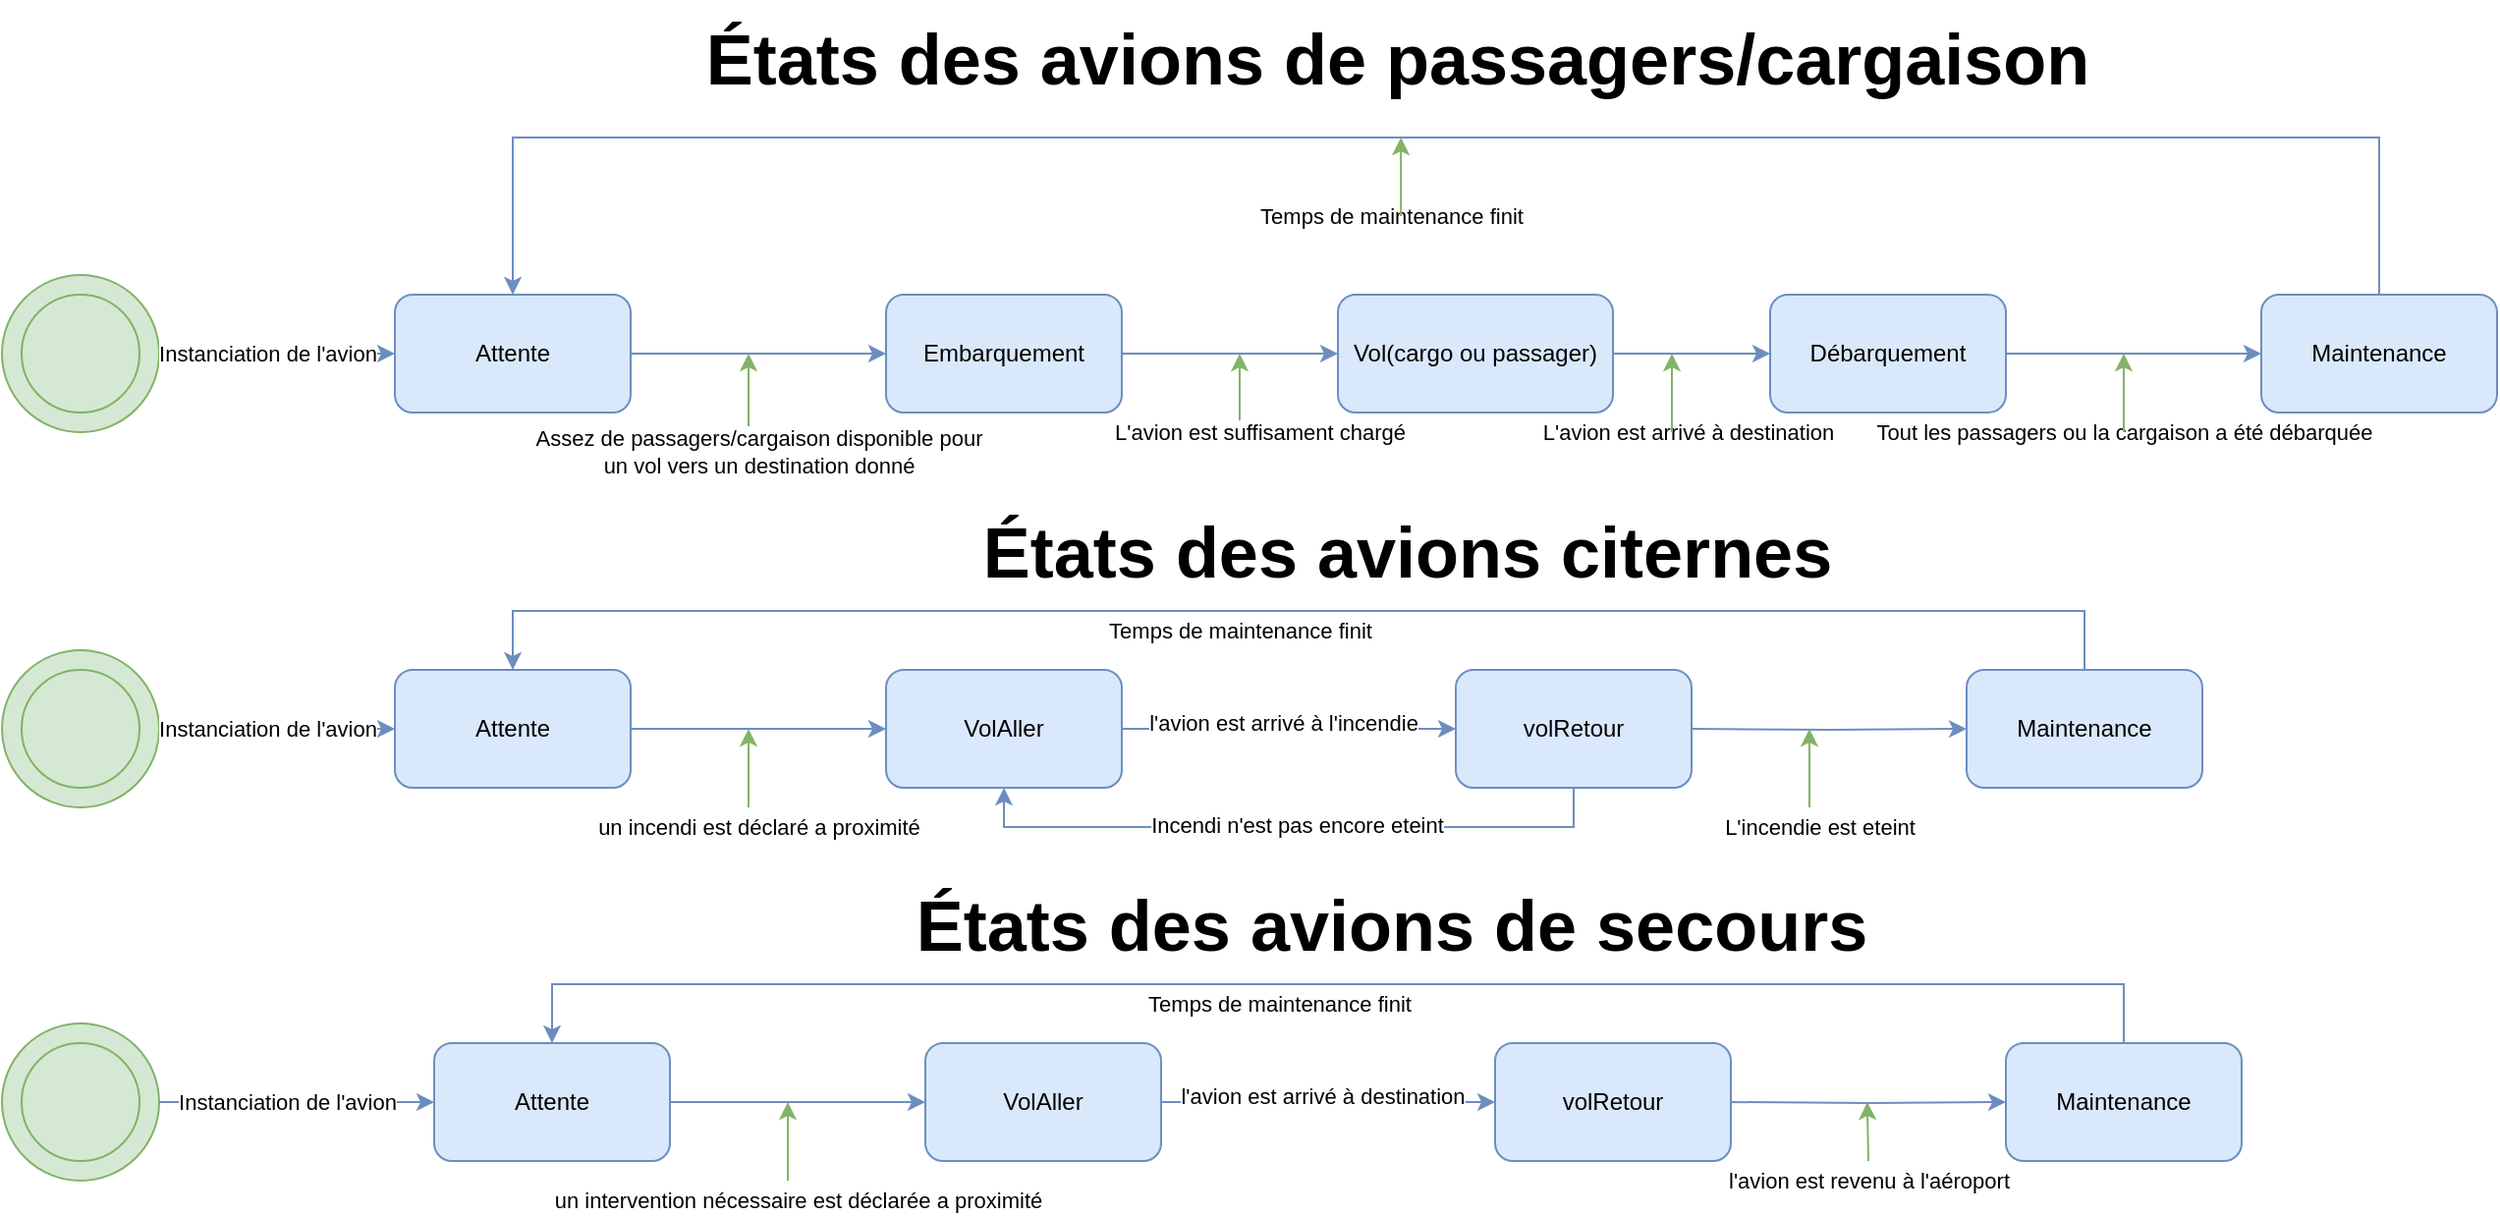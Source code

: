 <mxfile version="26.3.0">
  <diagram name="Page-1" id="kgnmkztadasvNqB1lCAR">
    <mxGraphModel dx="1366" dy="789" grid="1" gridSize="10" guides="1" tooltips="1" connect="1" arrows="1" fold="1" page="1" pageScale="1" pageWidth="850" pageHeight="1100" math="0" shadow="0">
      <root>
        <mxCell id="0" />
        <mxCell id="1" parent="0" />
        <mxCell id="qm3uMAphaem3InAArTcg-3" value="" style="group" vertex="1" connectable="0" parent="1">
          <mxGeometry x="40" y="349" width="80" height="80" as="geometry" />
        </mxCell>
        <mxCell id="qm3uMAphaem3InAArTcg-1" value="" style="ellipse;whiteSpace=wrap;html=1;aspect=fixed;fillColor=#d5e8d4;strokeColor=#82b366;" vertex="1" parent="qm3uMAphaem3InAArTcg-3">
          <mxGeometry width="80" height="80" as="geometry" />
        </mxCell>
        <mxCell id="qm3uMAphaem3InAArTcg-2" value="" style="ellipse;whiteSpace=wrap;html=1;aspect=fixed;fillColor=#d5e8d4;strokeColor=#82b366;" vertex="1" parent="qm3uMAphaem3InAArTcg-3">
          <mxGeometry x="10" y="10" width="60" height="60" as="geometry" />
        </mxCell>
        <mxCell id="qm3uMAphaem3InAArTcg-10" style="edgeStyle=orthogonalEdgeStyle;rounded=0;orthogonalLoop=1;jettySize=auto;html=1;exitX=1;exitY=0.5;exitDx=0;exitDy=0;fillColor=#dae8fc;strokeColor=#6c8ebf;" edge="1" parent="1" source="qm3uMAphaem3InAArTcg-4" target="qm3uMAphaem3InAArTcg-5">
          <mxGeometry relative="1" as="geometry" />
        </mxCell>
        <mxCell id="qm3uMAphaem3InAArTcg-4" value="Attente" style="rounded=1;whiteSpace=wrap;html=1;fillColor=#dae8fc;strokeColor=#6c8ebf;" vertex="1" parent="1">
          <mxGeometry x="240" y="359" width="120" height="60" as="geometry" />
        </mxCell>
        <mxCell id="qm3uMAphaem3InAArTcg-11" style="edgeStyle=orthogonalEdgeStyle;rounded=0;orthogonalLoop=1;jettySize=auto;html=1;exitX=1;exitY=0.5;exitDx=0;exitDy=0;fillColor=#dae8fc;strokeColor=#6c8ebf;" edge="1" parent="1" source="qm3uMAphaem3InAArTcg-5" target="qm3uMAphaem3InAArTcg-6">
          <mxGeometry relative="1" as="geometry" />
        </mxCell>
        <mxCell id="qm3uMAphaem3InAArTcg-5" value="Embarquement" style="rounded=1;whiteSpace=wrap;html=1;fillColor=#dae8fc;strokeColor=#6c8ebf;" vertex="1" parent="1">
          <mxGeometry x="490" y="359" width="120" height="60" as="geometry" />
        </mxCell>
        <mxCell id="qm3uMAphaem3InAArTcg-12" style="edgeStyle=orthogonalEdgeStyle;rounded=0;orthogonalLoop=1;jettySize=auto;html=1;exitX=1;exitY=0.5;exitDx=0;exitDy=0;entryX=0;entryY=0.5;entryDx=0;entryDy=0;fillColor=#dae8fc;strokeColor=#6c8ebf;" edge="1" parent="1" source="qm3uMAphaem3InAArTcg-6" target="qm3uMAphaem3InAArTcg-7">
          <mxGeometry relative="1" as="geometry" />
        </mxCell>
        <mxCell id="qm3uMAphaem3InAArTcg-17" value="L&#39;avion est arrivé à destination" style="edgeLabel;html=1;align=center;verticalAlign=middle;resizable=0;points=[];" vertex="1" connectable="0" parent="qm3uMAphaem3InAArTcg-12">
          <mxGeometry x="-0.044" y="-3" relative="1" as="geometry">
            <mxPoint y="37" as="offset" />
          </mxGeometry>
        </mxCell>
        <mxCell id="qm3uMAphaem3InAArTcg-6" value="Vol(cargo ou passager)" style="rounded=1;whiteSpace=wrap;html=1;fillColor=#dae8fc;strokeColor=#6c8ebf;" vertex="1" parent="1">
          <mxGeometry x="720" y="359" width="140" height="60" as="geometry" />
        </mxCell>
        <mxCell id="qm3uMAphaem3InAArTcg-13" style="edgeStyle=orthogonalEdgeStyle;rounded=0;orthogonalLoop=1;jettySize=auto;html=1;exitX=1;exitY=0.5;exitDx=0;exitDy=0;entryX=0;entryY=0.5;entryDx=0;entryDy=0;fillColor=#dae8fc;strokeColor=#6c8ebf;" edge="1" parent="1" source="qm3uMAphaem3InAArTcg-7" target="qm3uMAphaem3InAArTcg-8">
          <mxGeometry relative="1" as="geometry" />
        </mxCell>
        <mxCell id="qm3uMAphaem3InAArTcg-16" value="Tout les passagers ou la cargaison a été débarquée" style="edgeLabel;html=1;align=center;verticalAlign=middle;resizable=0;points=[];" vertex="1" connectable="0" parent="qm3uMAphaem3InAArTcg-13">
          <mxGeometry x="-0.082" y="1" relative="1" as="geometry">
            <mxPoint y="41" as="offset" />
          </mxGeometry>
        </mxCell>
        <mxCell id="qm3uMAphaem3InAArTcg-7" value="Débarquement" style="rounded=1;whiteSpace=wrap;html=1;fillColor=#dae8fc;strokeColor=#6c8ebf;" vertex="1" parent="1">
          <mxGeometry x="940" y="359" width="120" height="60" as="geometry" />
        </mxCell>
        <mxCell id="qm3uMAphaem3InAArTcg-14" style="edgeStyle=orthogonalEdgeStyle;rounded=0;orthogonalLoop=1;jettySize=auto;html=1;exitX=0.5;exitY=0;exitDx=0;exitDy=0;entryX=0.5;entryY=0;entryDx=0;entryDy=0;fillColor=#dae8fc;strokeColor=#6c8ebf;" edge="1" parent="1" source="qm3uMAphaem3InAArTcg-8" target="qm3uMAphaem3InAArTcg-4">
          <mxGeometry relative="1" as="geometry">
            <Array as="points">
              <mxPoint x="1250" y="279" />
              <mxPoint x="300" y="279" />
            </Array>
          </mxGeometry>
        </mxCell>
        <mxCell id="qm3uMAphaem3InAArTcg-8" value="Maintenance" style="rounded=1;whiteSpace=wrap;html=1;fillColor=#dae8fc;strokeColor=#6c8ebf;" vertex="1" parent="1">
          <mxGeometry x="1190" y="359" width="120" height="60" as="geometry" />
        </mxCell>
        <mxCell id="qm3uMAphaem3InAArTcg-9" style="edgeStyle=orthogonalEdgeStyle;rounded=0;orthogonalLoop=1;jettySize=auto;html=1;exitX=1;exitY=0.5;exitDx=0;exitDy=0;fillColor=#dae8fc;strokeColor=#6c8ebf;" edge="1" parent="1" source="qm3uMAphaem3InAArTcg-1" target="qm3uMAphaem3InAArTcg-4">
          <mxGeometry relative="1" as="geometry" />
        </mxCell>
        <mxCell id="qm3uMAphaem3InAArTcg-15" value="Instanciation de l&#39;avion" style="edgeLabel;html=1;align=center;verticalAlign=middle;resizable=0;points=[];" vertex="1" connectable="0" parent="qm3uMAphaem3InAArTcg-9">
          <mxGeometry x="0.017" relative="1" as="geometry">
            <mxPoint x="-6" as="offset" />
          </mxGeometry>
        </mxCell>
        <mxCell id="qm3uMAphaem3InAArTcg-18" value="" style="endArrow=classic;html=1;rounded=0;fillColor=#d5e8d4;strokeColor=#82b366;" edge="1" parent="1">
          <mxGeometry width="50" height="50" relative="1" as="geometry">
            <mxPoint x="1120" y="429" as="sourcePoint" />
            <mxPoint x="1120" y="389" as="targetPoint" />
          </mxGeometry>
        </mxCell>
        <mxCell id="qm3uMAphaem3InAArTcg-19" value="" style="endArrow=classic;html=1;rounded=0;fillColor=#d5e8d4;strokeColor=#82b366;" edge="1" parent="1">
          <mxGeometry width="50" height="50" relative="1" as="geometry">
            <mxPoint x="890" y="429" as="sourcePoint" />
            <mxPoint x="890" y="389" as="targetPoint" />
          </mxGeometry>
        </mxCell>
        <mxCell id="qm3uMAphaem3InAArTcg-20" value="" style="endArrow=classic;html=1;rounded=0;fillColor=#d5e8d4;strokeColor=#82b366;" edge="1" parent="1">
          <mxGeometry width="50" height="50" relative="1" as="geometry">
            <mxPoint x="670" y="429" as="sourcePoint" />
            <mxPoint x="670" y="389" as="targetPoint" />
          </mxGeometry>
        </mxCell>
        <mxCell id="qm3uMAphaem3InAArTcg-21" value="L&#39;avion est suffisament chargé" style="edgeLabel;html=1;align=center;verticalAlign=middle;resizable=0;points=[];" vertex="1" connectable="0" parent="1">
          <mxGeometry x="680.003" y="429" as="geometry" />
        </mxCell>
        <mxCell id="qm3uMAphaem3InAArTcg-22" value="États des avions de passagers/cargaison" style="text;html=1;align=center;verticalAlign=middle;resizable=0;points=[];autosize=1;strokeColor=none;fillColor=none;fontSize=36;fontStyle=1" vertex="1" parent="1">
          <mxGeometry x="410" y="209" width="680" height="60" as="geometry" />
        </mxCell>
        <mxCell id="qm3uMAphaem3InAArTcg-23" value="Temps de maintenance finit" style="edgeLabel;html=1;align=center;verticalAlign=middle;resizable=0;points=[];" vertex="1" connectable="0" parent="1">
          <mxGeometry x="746.766" y="319" as="geometry" />
        </mxCell>
        <mxCell id="qm3uMAphaem3InAArTcg-24" value="" style="endArrow=classic;html=1;rounded=0;fillColor=#d5e8d4;strokeColor=#82b366;" edge="1" parent="1">
          <mxGeometry width="50" height="50" relative="1" as="geometry">
            <mxPoint x="752.06" y="319" as="sourcePoint" />
            <mxPoint x="752.06" y="279" as="targetPoint" />
          </mxGeometry>
        </mxCell>
        <mxCell id="qm3uMAphaem3InAArTcg-25" value="" style="endArrow=classic;html=1;rounded=0;fillColor=#d5e8d4;strokeColor=#82b366;" edge="1" parent="1">
          <mxGeometry width="50" height="50" relative="1" as="geometry">
            <mxPoint x="420" y="429" as="sourcePoint" />
            <mxPoint x="420" y="389" as="targetPoint" />
          </mxGeometry>
        </mxCell>
        <mxCell id="qm3uMAphaem3InAArTcg-26" value="Assez de passagers/cargaison disponible pour&lt;div&gt;un vol vers un destination donné&lt;/div&gt;" style="edgeLabel;html=1;align=center;verticalAlign=middle;resizable=0;points=[];" vertex="1" connectable="0" parent="1">
          <mxGeometry x="425.003" y="439" as="geometry" />
        </mxCell>
        <mxCell id="qm3uMAphaem3InAArTcg-27" value="États des avions citernes" style="text;html=1;align=center;verticalAlign=middle;resizable=0;points=[];autosize=1;strokeColor=none;fillColor=none;fontSize=36;fontStyle=1" vertex="1" parent="1">
          <mxGeometry x="545" y="460" width="420" height="60" as="geometry" />
        </mxCell>
        <mxCell id="qm3uMAphaem3InAArTcg-28" value="" style="group" vertex="1" connectable="0" parent="1">
          <mxGeometry x="40" y="540" width="80" height="80" as="geometry" />
        </mxCell>
        <mxCell id="qm3uMAphaem3InAArTcg-29" value="" style="ellipse;whiteSpace=wrap;html=1;aspect=fixed;fillColor=#d5e8d4;strokeColor=#82b366;" vertex="1" parent="qm3uMAphaem3InAArTcg-28">
          <mxGeometry width="80" height="80" as="geometry" />
        </mxCell>
        <mxCell id="qm3uMAphaem3InAArTcg-30" value="" style="ellipse;whiteSpace=wrap;html=1;aspect=fixed;fillColor=#d5e8d4;strokeColor=#82b366;" vertex="1" parent="qm3uMAphaem3InAArTcg-28">
          <mxGeometry x="10" y="10" width="60" height="60" as="geometry" />
        </mxCell>
        <mxCell id="qm3uMAphaem3InAArTcg-31" value="Attente" style="rounded=1;whiteSpace=wrap;html=1;fillColor=#dae8fc;strokeColor=#6c8ebf;" vertex="1" parent="1">
          <mxGeometry x="240" y="550" width="120" height="60" as="geometry" />
        </mxCell>
        <mxCell id="qm3uMAphaem3InAArTcg-33" style="edgeStyle=orthogonalEdgeStyle;rounded=0;orthogonalLoop=1;jettySize=auto;html=1;exitX=1;exitY=0.5;exitDx=0;exitDy=0;fillColor=#dae8fc;strokeColor=#6c8ebf;entryX=0;entryY=0.5;entryDx=0;entryDy=0;" edge="1" parent="1" source="qm3uMAphaem3InAArTcg-29" target="qm3uMAphaem3InAArTcg-31">
          <mxGeometry relative="1" as="geometry">
            <mxPoint x="120" y="350" as="sourcePoint" />
            <mxPoint x="250" y="350" as="targetPoint" />
          </mxGeometry>
        </mxCell>
        <mxCell id="qm3uMAphaem3InAArTcg-34" value="Instanciation de l&#39;avion" style="edgeLabel;html=1;align=center;verticalAlign=middle;resizable=0;points=[];" vertex="1" connectable="0" parent="qm3uMAphaem3InAArTcg-33">
          <mxGeometry x="0.017" relative="1" as="geometry">
            <mxPoint x="-6" as="offset" />
          </mxGeometry>
        </mxCell>
        <mxCell id="qm3uMAphaem3InAArTcg-40" style="edgeStyle=orthogonalEdgeStyle;rounded=0;orthogonalLoop=1;jettySize=auto;html=1;exitX=1;exitY=0.5;exitDx=0;exitDy=0;entryX=0;entryY=0.5;entryDx=0;entryDy=0;fillColor=#dae8fc;strokeColor=#6c8ebf;" edge="1" parent="1" source="qm3uMAphaem3InAArTcg-35" target="qm3uMAphaem3InAArTcg-36">
          <mxGeometry relative="1" as="geometry" />
        </mxCell>
        <mxCell id="qm3uMAphaem3InAArTcg-43" value="l&#39;avion est arrivé à l&#39;incendie" style="edgeLabel;html=1;align=center;verticalAlign=middle;resizable=0;points=[];" vertex="1" connectable="0" parent="qm3uMAphaem3InAArTcg-40">
          <mxGeometry x="-0.035" y="3" relative="1" as="geometry">
            <mxPoint as="offset" />
          </mxGeometry>
        </mxCell>
        <mxCell id="qm3uMAphaem3InAArTcg-35" value="VolAller" style="rounded=1;whiteSpace=wrap;html=1;fillColor=#dae8fc;strokeColor=#6c8ebf;" vertex="1" parent="1">
          <mxGeometry x="490" y="550" width="120" height="60" as="geometry" />
        </mxCell>
        <mxCell id="qm3uMAphaem3InAArTcg-36" value="volRetour" style="rounded=1;whiteSpace=wrap;html=1;fillColor=#dae8fc;strokeColor=#6c8ebf;" vertex="1" parent="1">
          <mxGeometry x="780" y="550" width="120" height="60" as="geometry" />
        </mxCell>
        <mxCell id="qm3uMAphaem3InAArTcg-37" style="edgeStyle=orthogonalEdgeStyle;rounded=0;orthogonalLoop=1;jettySize=auto;html=1;exitX=1;exitY=0.5;exitDx=0;exitDy=0;fillColor=#dae8fc;strokeColor=#6c8ebf;" edge="1" parent="1">
          <mxGeometry relative="1" as="geometry">
            <mxPoint x="360" y="580" as="sourcePoint" />
            <mxPoint x="490" y="580" as="targetPoint" />
          </mxGeometry>
        </mxCell>
        <mxCell id="qm3uMAphaem3InAArTcg-38" value="" style="endArrow=classic;html=1;rounded=0;fillColor=#d5e8d4;strokeColor=#82b366;" edge="1" parent="1">
          <mxGeometry width="50" height="50" relative="1" as="geometry">
            <mxPoint x="420" y="620" as="sourcePoint" />
            <mxPoint x="420" y="580" as="targetPoint" />
          </mxGeometry>
        </mxCell>
        <mxCell id="qm3uMAphaem3InAArTcg-39" value="un incendi est déclaré a proximité" style="edgeLabel;html=1;align=center;verticalAlign=middle;resizable=0;points=[];" vertex="1" connectable="0" parent="1">
          <mxGeometry x="425.003" y="630" as="geometry" />
        </mxCell>
        <mxCell id="qm3uMAphaem3InAArTcg-41" style="edgeStyle=orthogonalEdgeStyle;rounded=0;orthogonalLoop=1;jettySize=auto;html=1;exitX=0.5;exitY=1;exitDx=0;exitDy=0;entryX=0.5;entryY=1;entryDx=0;entryDy=0;fillColor=#dae8fc;strokeColor=#6c8ebf;" edge="1" parent="1" source="qm3uMAphaem3InAArTcg-36" target="qm3uMAphaem3InAArTcg-35">
          <mxGeometry relative="1" as="geometry">
            <mxPoint x="630" y="660" as="sourcePoint" />
            <mxPoint x="740" y="660" as="targetPoint" />
          </mxGeometry>
        </mxCell>
        <mxCell id="qm3uMAphaem3InAArTcg-42" value="Incendi n&#39;est pas encore eteint" style="edgeLabel;html=1;align=center;verticalAlign=middle;resizable=0;points=[];" vertex="1" connectable="0" parent="qm3uMAphaem3InAArTcg-41">
          <mxGeometry x="-0.022" y="-1" relative="1" as="geometry">
            <mxPoint as="offset" />
          </mxGeometry>
        </mxCell>
        <mxCell id="qm3uMAphaem3InAArTcg-44" value="Maintenance" style="rounded=1;whiteSpace=wrap;html=1;fillColor=#dae8fc;strokeColor=#6c8ebf;" vertex="1" parent="1">
          <mxGeometry x="1040" y="550" width="120" height="60" as="geometry" />
        </mxCell>
        <mxCell id="qm3uMAphaem3InAArTcg-48" style="edgeStyle=orthogonalEdgeStyle;rounded=0;orthogonalLoop=1;jettySize=auto;html=1;exitX=1;exitY=0.5;exitDx=0;exitDy=0;fillColor=#dae8fc;strokeColor=#6c8ebf;entryX=0;entryY=0.5;entryDx=0;entryDy=0;" edge="1" parent="1" target="qm3uMAphaem3InAArTcg-44">
          <mxGeometry relative="1" as="geometry">
            <mxPoint x="900" y="580" as="sourcePoint" />
            <mxPoint x="1030" y="580" as="targetPoint" />
          </mxGeometry>
        </mxCell>
        <mxCell id="qm3uMAphaem3InAArTcg-49" value="" style="endArrow=classic;html=1;rounded=0;fillColor=#d5e8d4;strokeColor=#82b366;" edge="1" parent="1">
          <mxGeometry width="50" height="50" relative="1" as="geometry">
            <mxPoint x="960" y="620" as="sourcePoint" />
            <mxPoint x="960" y="580" as="targetPoint" />
          </mxGeometry>
        </mxCell>
        <mxCell id="qm3uMAphaem3InAArTcg-50" value="L&#39;incendie est eteint" style="edgeLabel;html=1;align=center;verticalAlign=middle;resizable=0;points=[];" vertex="1" connectable="0" parent="1">
          <mxGeometry x="965.003" y="630" as="geometry" />
        </mxCell>
        <mxCell id="qm3uMAphaem3InAArTcg-51" style="edgeStyle=orthogonalEdgeStyle;rounded=0;orthogonalLoop=1;jettySize=auto;html=1;exitX=0.5;exitY=0;exitDx=0;exitDy=0;entryX=0.5;entryY=0;entryDx=0;entryDy=0;fillColor=#dae8fc;strokeColor=#6c8ebf;" edge="1" parent="1" source="qm3uMAphaem3InAArTcg-44" target="qm3uMAphaem3InAArTcg-31">
          <mxGeometry relative="1" as="geometry">
            <mxPoint x="1260" y="320" as="sourcePoint" />
            <mxPoint x="310" y="320" as="targetPoint" />
            <Array as="points">
              <mxPoint x="1100" y="520" />
              <mxPoint x="300" y="520" />
            </Array>
          </mxGeometry>
        </mxCell>
        <mxCell id="qm3uMAphaem3InAArTcg-52" value="Temps de maintenance finit" style="edgeLabel;html=1;align=center;verticalAlign=middle;resizable=0;points=[];" vertex="1" connectable="0" parent="1">
          <mxGeometry x="669.996" y="530" as="geometry" />
        </mxCell>
        <mxCell id="qm3uMAphaem3InAArTcg-53" value="États des avions de secours" style="text;html=1;align=center;verticalAlign=middle;resizable=0;points=[];autosize=1;strokeColor=none;fillColor=none;fontSize=36;fontStyle=1" vertex="1" parent="1">
          <mxGeometry x="511.77" y="650" width="470" height="60" as="geometry" />
        </mxCell>
        <mxCell id="qm3uMAphaem3InAArTcg-75" value="" style="group" vertex="1" connectable="0" parent="1">
          <mxGeometry x="40" y="730" width="80" height="80" as="geometry" />
        </mxCell>
        <mxCell id="qm3uMAphaem3InAArTcg-76" value="" style="ellipse;whiteSpace=wrap;html=1;aspect=fixed;fillColor=#d5e8d4;strokeColor=#82b366;" vertex="1" parent="qm3uMAphaem3InAArTcg-75">
          <mxGeometry width="80" height="80" as="geometry" />
        </mxCell>
        <mxCell id="qm3uMAphaem3InAArTcg-77" value="" style="ellipse;whiteSpace=wrap;html=1;aspect=fixed;fillColor=#d5e8d4;strokeColor=#82b366;" vertex="1" parent="qm3uMAphaem3InAArTcg-75">
          <mxGeometry x="10" y="10" width="60" height="60" as="geometry" />
        </mxCell>
        <mxCell id="qm3uMAphaem3InAArTcg-78" value="Attente" style="rounded=1;whiteSpace=wrap;html=1;fillColor=#dae8fc;strokeColor=#6c8ebf;" vertex="1" parent="1">
          <mxGeometry x="260" y="740" width="120" height="60" as="geometry" />
        </mxCell>
        <mxCell id="qm3uMAphaem3InAArTcg-79" style="edgeStyle=orthogonalEdgeStyle;rounded=0;orthogonalLoop=1;jettySize=auto;html=1;exitX=1;exitY=0.5;exitDx=0;exitDy=0;fillColor=#dae8fc;strokeColor=#6c8ebf;entryX=0;entryY=0.5;entryDx=0;entryDy=0;" edge="1" parent="1" source="qm3uMAphaem3InAArTcg-76" target="qm3uMAphaem3InAArTcg-78">
          <mxGeometry relative="1" as="geometry">
            <mxPoint x="140" y="540" as="sourcePoint" />
            <mxPoint x="270" y="540" as="targetPoint" />
          </mxGeometry>
        </mxCell>
        <mxCell id="qm3uMAphaem3InAArTcg-80" value="Instanciation de l&#39;avion" style="edgeLabel;html=1;align=center;verticalAlign=middle;resizable=0;points=[];" vertex="1" connectable="0" parent="qm3uMAphaem3InAArTcg-79">
          <mxGeometry x="0.017" relative="1" as="geometry">
            <mxPoint x="-6" as="offset" />
          </mxGeometry>
        </mxCell>
        <mxCell id="qm3uMAphaem3InAArTcg-81" style="edgeStyle=orthogonalEdgeStyle;rounded=0;orthogonalLoop=1;jettySize=auto;html=1;exitX=1;exitY=0.5;exitDx=0;exitDy=0;entryX=0;entryY=0.5;entryDx=0;entryDy=0;fillColor=#dae8fc;strokeColor=#6c8ebf;" edge="1" parent="1" source="qm3uMAphaem3InAArTcg-83" target="qm3uMAphaem3InAArTcg-84">
          <mxGeometry relative="1" as="geometry" />
        </mxCell>
        <mxCell id="qm3uMAphaem3InAArTcg-82" value="l&#39;avion est arrivé à destination" style="edgeLabel;html=1;align=center;verticalAlign=middle;resizable=0;points=[];" vertex="1" connectable="0" parent="qm3uMAphaem3InAArTcg-81">
          <mxGeometry x="-0.035" y="3" relative="1" as="geometry">
            <mxPoint as="offset" />
          </mxGeometry>
        </mxCell>
        <mxCell id="qm3uMAphaem3InAArTcg-83" value="VolAller" style="rounded=1;whiteSpace=wrap;html=1;fillColor=#dae8fc;strokeColor=#6c8ebf;" vertex="1" parent="1">
          <mxGeometry x="510" y="740" width="120" height="60" as="geometry" />
        </mxCell>
        <mxCell id="qm3uMAphaem3InAArTcg-84" value="volRetour" style="rounded=1;whiteSpace=wrap;html=1;fillColor=#dae8fc;strokeColor=#6c8ebf;" vertex="1" parent="1">
          <mxGeometry x="800" y="740" width="120" height="60" as="geometry" />
        </mxCell>
        <mxCell id="qm3uMAphaem3InAArTcg-85" style="edgeStyle=orthogonalEdgeStyle;rounded=0;orthogonalLoop=1;jettySize=auto;html=1;exitX=1;exitY=0.5;exitDx=0;exitDy=0;fillColor=#dae8fc;strokeColor=#6c8ebf;" edge="1" parent="1">
          <mxGeometry relative="1" as="geometry">
            <mxPoint x="380" y="770" as="sourcePoint" />
            <mxPoint x="510" y="770" as="targetPoint" />
          </mxGeometry>
        </mxCell>
        <mxCell id="qm3uMAphaem3InAArTcg-86" value="" style="endArrow=classic;html=1;rounded=0;fillColor=#d5e8d4;strokeColor=#82b366;" edge="1" parent="1">
          <mxGeometry width="50" height="50" relative="1" as="geometry">
            <mxPoint x="440" y="810" as="sourcePoint" />
            <mxPoint x="440" y="770" as="targetPoint" />
          </mxGeometry>
        </mxCell>
        <mxCell id="qm3uMAphaem3InAArTcg-87" value="un intervention nécessaire est déclarée a proximité" style="edgeLabel;html=1;align=center;verticalAlign=middle;resizable=0;points=[];" vertex="1" connectable="0" parent="1">
          <mxGeometry x="445.003" y="820" as="geometry" />
        </mxCell>
        <mxCell id="qm3uMAphaem3InAArTcg-90" value="Maintenance" style="rounded=1;whiteSpace=wrap;html=1;fillColor=#dae8fc;strokeColor=#6c8ebf;" vertex="1" parent="1">
          <mxGeometry x="1060" y="740" width="120" height="60" as="geometry" />
        </mxCell>
        <mxCell id="qm3uMAphaem3InAArTcg-91" style="edgeStyle=orthogonalEdgeStyle;rounded=0;orthogonalLoop=1;jettySize=auto;html=1;exitX=1;exitY=0.5;exitDx=0;exitDy=0;fillColor=#dae8fc;strokeColor=#6c8ebf;entryX=0;entryY=0.5;entryDx=0;entryDy=0;" edge="1" parent="1" target="qm3uMAphaem3InAArTcg-90">
          <mxGeometry relative="1" as="geometry">
            <mxPoint x="920" y="770" as="sourcePoint" />
            <mxPoint x="1050" y="770" as="targetPoint" />
          </mxGeometry>
        </mxCell>
        <mxCell id="qm3uMAphaem3InAArTcg-94" style="edgeStyle=orthogonalEdgeStyle;rounded=0;orthogonalLoop=1;jettySize=auto;html=1;exitX=0.5;exitY=0;exitDx=0;exitDy=0;entryX=0.5;entryY=0;entryDx=0;entryDy=0;fillColor=#dae8fc;strokeColor=#6c8ebf;" edge="1" parent="1" source="qm3uMAphaem3InAArTcg-90" target="qm3uMAphaem3InAArTcg-78">
          <mxGeometry relative="1" as="geometry">
            <mxPoint x="1280" y="510" as="sourcePoint" />
            <mxPoint x="330" y="510" as="targetPoint" />
            <Array as="points">
              <mxPoint x="1120" y="710" />
              <mxPoint x="320" y="710" />
            </Array>
          </mxGeometry>
        </mxCell>
        <mxCell id="qm3uMAphaem3InAArTcg-95" value="Temps de maintenance finit" style="edgeLabel;html=1;align=center;verticalAlign=middle;resizable=0;points=[];" vertex="1" connectable="0" parent="1">
          <mxGeometry x="689.996" y="720" as="geometry" />
        </mxCell>
        <mxCell id="qm3uMAphaem3InAArTcg-96" value="l&#39;avion est revenu à l&#39;aéroport" style="edgeLabel;html=1;align=center;verticalAlign=middle;resizable=0;points=[];" vertex="1" connectable="0" parent="1">
          <mxGeometry x="989.996" y="810" as="geometry" />
        </mxCell>
        <mxCell id="qm3uMAphaem3InAArTcg-97" value="" style="endArrow=classic;html=1;rounded=0;fillColor=#d5e8d4;strokeColor=#82b366;" edge="1" parent="1">
          <mxGeometry width="50" height="50" relative="1" as="geometry">
            <mxPoint x="990" y="800" as="sourcePoint" />
            <mxPoint x="989.42" y="770" as="targetPoint" />
          </mxGeometry>
        </mxCell>
      </root>
    </mxGraphModel>
  </diagram>
</mxfile>
